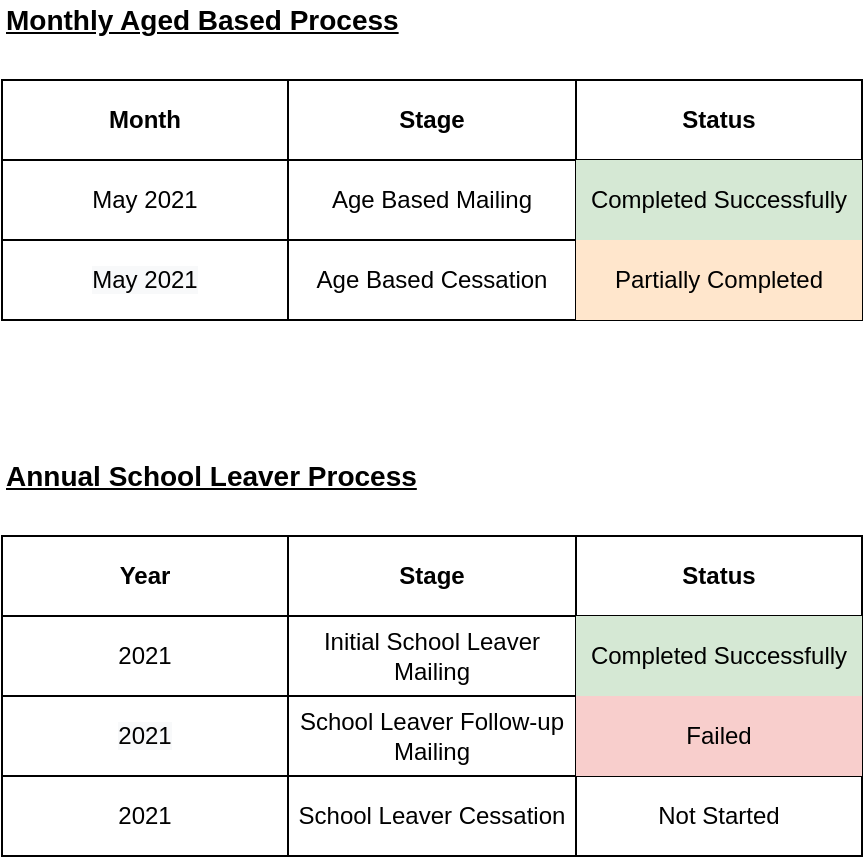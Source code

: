 <mxfile version="14.6.9" type="github">
  <diagram name="Page-1" id="c9db0220-8083-56f3-ca83-edcdcd058819">
    <mxGraphModel dx="1422" dy="833" grid="1" gridSize="10" guides="1" tooltips="1" connect="1" arrows="1" fold="1" page="1" pageScale="1.5" pageWidth="826" pageHeight="1169" background="#ffffff" math="0" shadow="0">
      <root>
        <mxCell id="0" style=";html=1;" />
        <mxCell id="1" style=";html=1;" parent="0" />
        <mxCell id="UjvTydkrQOM4uiaJyXsk-1" value="" style="shape=table;html=1;whiteSpace=wrap;startSize=0;container=1;collapsible=0;childLayout=tableLayout;" vertex="1" parent="1">
          <mxGeometry x="440" y="618" width="430" height="160" as="geometry" />
        </mxCell>
        <mxCell id="UjvTydkrQOM4uiaJyXsk-2" value="" style="shape=partialRectangle;html=1;whiteSpace=wrap;collapsible=0;dropTarget=0;pointerEvents=0;fillColor=none;top=0;left=0;bottom=0;right=0;points=[[0,0.5],[1,0.5]];portConstraint=eastwest;" vertex="1" parent="UjvTydkrQOM4uiaJyXsk-1">
          <mxGeometry width="430" height="40" as="geometry" />
        </mxCell>
        <mxCell id="UjvTydkrQOM4uiaJyXsk-3" value="Year" style="shape=partialRectangle;html=1;whiteSpace=wrap;connectable=0;fillColor=none;top=0;left=0;bottom=0;right=0;overflow=hidden;fontStyle=1" vertex="1" parent="UjvTydkrQOM4uiaJyXsk-2">
          <mxGeometry width="143" height="40" as="geometry" />
        </mxCell>
        <mxCell id="UjvTydkrQOM4uiaJyXsk-4" value="Stage" style="shape=partialRectangle;html=1;whiteSpace=wrap;connectable=0;fillColor=none;top=0;left=0;bottom=0;right=0;overflow=hidden;fontStyle=1" vertex="1" parent="UjvTydkrQOM4uiaJyXsk-2">
          <mxGeometry x="143" width="144" height="40" as="geometry" />
        </mxCell>
        <mxCell id="UjvTydkrQOM4uiaJyXsk-5" value="Status" style="shape=partialRectangle;html=1;whiteSpace=wrap;connectable=0;fillColor=none;top=0;left=0;bottom=0;right=0;overflow=hidden;fontStyle=1" vertex="1" parent="UjvTydkrQOM4uiaJyXsk-2">
          <mxGeometry x="287" width="143" height="40" as="geometry" />
        </mxCell>
        <mxCell id="UjvTydkrQOM4uiaJyXsk-6" value="" style="shape=partialRectangle;html=1;whiteSpace=wrap;collapsible=0;dropTarget=0;pointerEvents=0;fillColor=none;top=0;left=0;bottom=0;right=0;points=[[0,0.5],[1,0.5]];portConstraint=eastwest;" vertex="1" parent="UjvTydkrQOM4uiaJyXsk-1">
          <mxGeometry y="40" width="430" height="40" as="geometry" />
        </mxCell>
        <mxCell id="UjvTydkrQOM4uiaJyXsk-7" value="2021" style="shape=partialRectangle;html=1;whiteSpace=wrap;connectable=0;fillColor=none;top=0;left=0;bottom=0;right=0;overflow=hidden;" vertex="1" parent="UjvTydkrQOM4uiaJyXsk-6">
          <mxGeometry width="143" height="40" as="geometry" />
        </mxCell>
        <mxCell id="UjvTydkrQOM4uiaJyXsk-8" value="Initial School Leaver Mailing" style="shape=partialRectangle;html=1;whiteSpace=wrap;connectable=0;fillColor=none;top=0;left=0;bottom=0;right=0;overflow=hidden;" vertex="1" parent="UjvTydkrQOM4uiaJyXsk-6">
          <mxGeometry x="143" width="144" height="40" as="geometry" />
        </mxCell>
        <mxCell id="UjvTydkrQOM4uiaJyXsk-9" value="Completed Successfully" style="shape=partialRectangle;html=1;whiteSpace=wrap;connectable=0;fillColor=#d5e8d4;top=0;left=0;bottom=0;right=0;overflow=hidden;strokeColor=#82b366;" vertex="1" parent="UjvTydkrQOM4uiaJyXsk-6">
          <mxGeometry x="287" width="143" height="40" as="geometry" />
        </mxCell>
        <mxCell id="UjvTydkrQOM4uiaJyXsk-10" value="" style="shape=partialRectangle;html=1;whiteSpace=wrap;collapsible=0;dropTarget=0;pointerEvents=0;fillColor=none;top=0;left=0;bottom=0;right=0;points=[[0,0.5],[1,0.5]];portConstraint=eastwest;" vertex="1" parent="UjvTydkrQOM4uiaJyXsk-1">
          <mxGeometry y="80" width="430" height="40" as="geometry" />
        </mxCell>
        <mxCell id="UjvTydkrQOM4uiaJyXsk-11" value="&lt;span style=&quot;color: rgb(0 , 0 , 0) ; font-family: &amp;#34;helvetica&amp;#34; ; font-size: 12px ; font-style: normal ; font-weight: 400 ; letter-spacing: normal ; text-align: center ; text-indent: 0px ; text-transform: none ; word-spacing: 0px ; background-color: rgb(248 , 249 , 250) ; display: inline ; float: none&quot;&gt;2021&lt;/span&gt;" style="shape=partialRectangle;html=1;whiteSpace=wrap;connectable=0;fillColor=none;top=0;left=0;bottom=0;right=0;overflow=hidden;" vertex="1" parent="UjvTydkrQOM4uiaJyXsk-10">
          <mxGeometry width="143" height="40" as="geometry" />
        </mxCell>
        <mxCell id="UjvTydkrQOM4uiaJyXsk-12" value="School Leaver Follow-up Mailing" style="shape=partialRectangle;html=1;whiteSpace=wrap;connectable=0;fillColor=none;top=0;left=0;bottom=0;right=0;overflow=hidden;" vertex="1" parent="UjvTydkrQOM4uiaJyXsk-10">
          <mxGeometry x="143" width="144" height="40" as="geometry" />
        </mxCell>
        <mxCell id="UjvTydkrQOM4uiaJyXsk-13" value="Failed" style="shape=partialRectangle;html=1;whiteSpace=wrap;connectable=0;fillColor=#f8cecc;top=0;left=0;bottom=0;right=0;overflow=hidden;strokeColor=#b85450;" vertex="1" parent="UjvTydkrQOM4uiaJyXsk-10">
          <mxGeometry x="287" width="143" height="40" as="geometry" />
        </mxCell>
        <mxCell id="UjvTydkrQOM4uiaJyXsk-14" style="shape=partialRectangle;html=1;whiteSpace=wrap;collapsible=0;dropTarget=0;pointerEvents=0;fillColor=none;top=0;left=0;bottom=0;right=0;points=[[0,0.5],[1,0.5]];portConstraint=eastwest;" vertex="1" parent="UjvTydkrQOM4uiaJyXsk-1">
          <mxGeometry y="120" width="430" height="40" as="geometry" />
        </mxCell>
        <mxCell id="UjvTydkrQOM4uiaJyXsk-15" value="&lt;span&gt;2021&lt;/span&gt;" style="shape=partialRectangle;html=1;whiteSpace=wrap;connectable=0;fillColor=none;top=0;left=0;bottom=0;right=0;overflow=hidden;" vertex="1" parent="UjvTydkrQOM4uiaJyXsk-14">
          <mxGeometry width="143" height="40" as="geometry" />
        </mxCell>
        <mxCell id="UjvTydkrQOM4uiaJyXsk-16" value="School Leaver Cessation" style="shape=partialRectangle;html=1;whiteSpace=wrap;connectable=0;fillColor=none;top=0;left=0;bottom=0;right=0;overflow=hidden;" vertex="1" parent="UjvTydkrQOM4uiaJyXsk-14">
          <mxGeometry x="143" width="144" height="40" as="geometry" />
        </mxCell>
        <mxCell id="UjvTydkrQOM4uiaJyXsk-17" value="Not Started" style="shape=partialRectangle;html=1;whiteSpace=wrap;connectable=0;fillColor=none;top=0;left=0;bottom=0;right=0;overflow=hidden;" vertex="1" parent="UjvTydkrQOM4uiaJyXsk-14">
          <mxGeometry x="287" width="143" height="40" as="geometry" />
        </mxCell>
        <mxCell id="UjvTydkrQOM4uiaJyXsk-18" value="" style="shape=table;html=1;whiteSpace=wrap;startSize=0;container=1;collapsible=0;childLayout=tableLayout;" vertex="1" parent="1">
          <mxGeometry x="440" y="390" width="430" height="120" as="geometry" />
        </mxCell>
        <mxCell id="UjvTydkrQOM4uiaJyXsk-19" value="" style="shape=partialRectangle;html=1;whiteSpace=wrap;collapsible=0;dropTarget=0;pointerEvents=0;fillColor=none;top=0;left=0;bottom=0;right=0;points=[[0,0.5],[1,0.5]];portConstraint=eastwest;" vertex="1" parent="UjvTydkrQOM4uiaJyXsk-18">
          <mxGeometry width="430" height="40" as="geometry" />
        </mxCell>
        <mxCell id="UjvTydkrQOM4uiaJyXsk-20" value="Month" style="shape=partialRectangle;html=1;whiteSpace=wrap;connectable=0;fillColor=none;top=0;left=0;bottom=0;right=0;overflow=hidden;fontStyle=1" vertex="1" parent="UjvTydkrQOM4uiaJyXsk-19">
          <mxGeometry width="143" height="40" as="geometry" />
        </mxCell>
        <mxCell id="UjvTydkrQOM4uiaJyXsk-21" value="Stage" style="shape=partialRectangle;html=1;whiteSpace=wrap;connectable=0;fillColor=none;top=0;left=0;bottom=0;right=0;overflow=hidden;fontStyle=1" vertex="1" parent="UjvTydkrQOM4uiaJyXsk-19">
          <mxGeometry x="143" width="144" height="40" as="geometry" />
        </mxCell>
        <mxCell id="UjvTydkrQOM4uiaJyXsk-22" value="Status" style="shape=partialRectangle;html=1;whiteSpace=wrap;connectable=0;fillColor=none;top=0;left=0;bottom=0;right=0;overflow=hidden;fontStyle=1" vertex="1" parent="UjvTydkrQOM4uiaJyXsk-19">
          <mxGeometry x="287" width="143" height="40" as="geometry" />
        </mxCell>
        <mxCell id="UjvTydkrQOM4uiaJyXsk-23" value="" style="shape=partialRectangle;html=1;whiteSpace=wrap;collapsible=0;dropTarget=0;pointerEvents=0;fillColor=none;top=0;left=0;bottom=0;right=0;points=[[0,0.5],[1,0.5]];portConstraint=eastwest;" vertex="1" parent="UjvTydkrQOM4uiaJyXsk-18">
          <mxGeometry y="40" width="430" height="40" as="geometry" />
        </mxCell>
        <mxCell id="UjvTydkrQOM4uiaJyXsk-24" value="May 2021" style="shape=partialRectangle;html=1;whiteSpace=wrap;connectable=0;fillColor=none;top=0;left=0;bottom=0;right=0;overflow=hidden;" vertex="1" parent="UjvTydkrQOM4uiaJyXsk-23">
          <mxGeometry width="143" height="40" as="geometry" />
        </mxCell>
        <mxCell id="UjvTydkrQOM4uiaJyXsk-25" value="Age Based Mailing" style="shape=partialRectangle;html=1;whiteSpace=wrap;connectable=0;fillColor=none;top=0;left=0;bottom=0;right=0;overflow=hidden;" vertex="1" parent="UjvTydkrQOM4uiaJyXsk-23">
          <mxGeometry x="143" width="144" height="40" as="geometry" />
        </mxCell>
        <mxCell id="UjvTydkrQOM4uiaJyXsk-26" value="Completed Successfully" style="shape=partialRectangle;html=1;whiteSpace=wrap;connectable=0;fillColor=#d5e8d4;top=0;left=0;bottom=0;right=0;overflow=hidden;strokeColor=#82b366;" vertex="1" parent="UjvTydkrQOM4uiaJyXsk-23">
          <mxGeometry x="287" width="143" height="40" as="geometry" />
        </mxCell>
        <mxCell id="UjvTydkrQOM4uiaJyXsk-27" value="" style="shape=partialRectangle;html=1;whiteSpace=wrap;collapsible=0;dropTarget=0;pointerEvents=0;fillColor=none;top=0;left=0;bottom=0;right=0;points=[[0,0.5],[1,0.5]];portConstraint=eastwest;" vertex="1" parent="UjvTydkrQOM4uiaJyXsk-18">
          <mxGeometry y="80" width="430" height="40" as="geometry" />
        </mxCell>
        <mxCell id="UjvTydkrQOM4uiaJyXsk-28" value="&lt;span style=&quot;color: rgb(0 , 0 , 0) ; font-family: &amp;#34;helvetica&amp;#34; ; font-size: 12px ; font-style: normal ; font-weight: 400 ; letter-spacing: normal ; text-align: center ; text-indent: 0px ; text-transform: none ; word-spacing: 0px ; background-color: rgb(248 , 249 , 250) ; display: inline ; float: none&quot;&gt;May 2021&lt;/span&gt;" style="shape=partialRectangle;html=1;whiteSpace=wrap;connectable=0;fillColor=none;top=0;left=0;bottom=0;right=0;overflow=hidden;" vertex="1" parent="UjvTydkrQOM4uiaJyXsk-27">
          <mxGeometry width="143" height="40" as="geometry" />
        </mxCell>
        <mxCell id="UjvTydkrQOM4uiaJyXsk-29" value="Age Based Cessation" style="shape=partialRectangle;html=1;whiteSpace=wrap;connectable=0;fillColor=none;top=0;left=0;bottom=0;right=0;overflow=hidden;" vertex="1" parent="UjvTydkrQOM4uiaJyXsk-27">
          <mxGeometry x="143" width="144" height="40" as="geometry" />
        </mxCell>
        <mxCell id="UjvTydkrQOM4uiaJyXsk-30" value="Partially Completed" style="shape=partialRectangle;html=1;whiteSpace=wrap;connectable=0;fillColor=#ffe6cc;top=0;left=0;bottom=0;right=0;overflow=hidden;strokeColor=#d79b00;" vertex="1" parent="UjvTydkrQOM4uiaJyXsk-27">
          <mxGeometry x="287" width="143" height="40" as="geometry" />
        </mxCell>
        <mxCell id="UjvTydkrQOM4uiaJyXsk-35" value="Monthly Aged Based Process" style="text;html=1;strokeColor=none;fillColor=none;align=left;verticalAlign=middle;whiteSpace=wrap;rounded=0;fontSize=14;fontStyle=5" vertex="1" parent="1">
          <mxGeometry x="440" y="350" width="280" height="20" as="geometry" />
        </mxCell>
        <mxCell id="UjvTydkrQOM4uiaJyXsk-36" value="Annual School Leaver Process" style="text;html=1;strokeColor=none;fillColor=none;align=left;verticalAlign=middle;whiteSpace=wrap;rounded=0;fontSize=14;fontStyle=5" vertex="1" parent="1">
          <mxGeometry x="440" y="578" width="280" height="20" as="geometry" />
        </mxCell>
      </root>
    </mxGraphModel>
  </diagram>
</mxfile>
